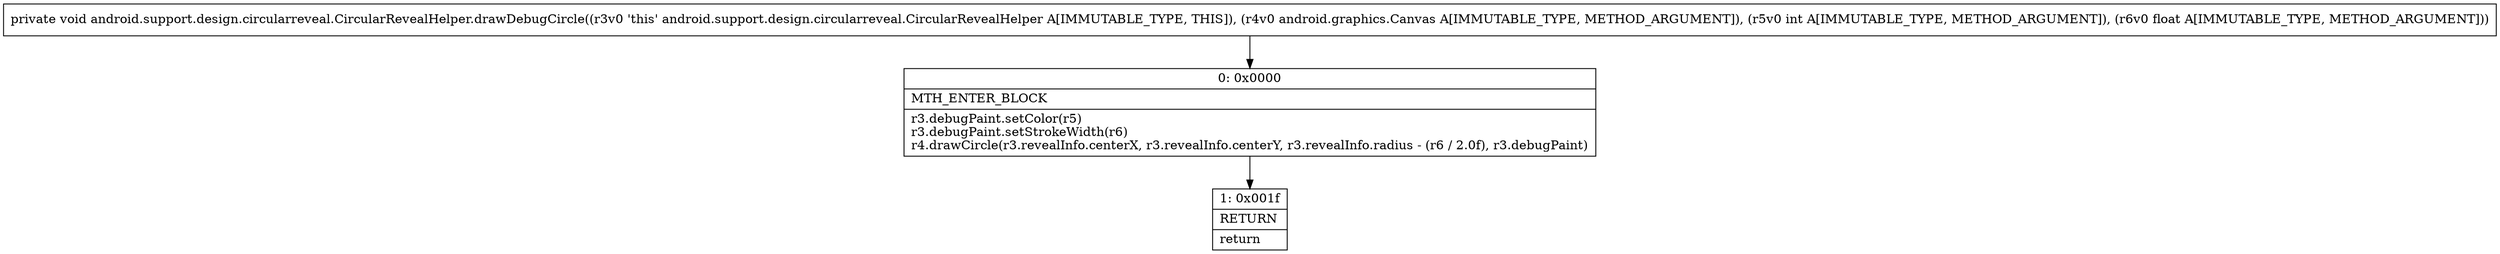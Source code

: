 digraph "CFG forandroid.support.design.circularreveal.CircularRevealHelper.drawDebugCircle(Landroid\/graphics\/Canvas;IF)V" {
Node_0 [shape=record,label="{0\:\ 0x0000|MTH_ENTER_BLOCK\l|r3.debugPaint.setColor(r5)\lr3.debugPaint.setStrokeWidth(r6)\lr4.drawCircle(r3.revealInfo.centerX, r3.revealInfo.centerY, r3.revealInfo.radius \- (r6 \/ 2.0f), r3.debugPaint)\l}"];
Node_1 [shape=record,label="{1\:\ 0x001f|RETURN\l|return\l}"];
MethodNode[shape=record,label="{private void android.support.design.circularreveal.CircularRevealHelper.drawDebugCircle((r3v0 'this' android.support.design.circularreveal.CircularRevealHelper A[IMMUTABLE_TYPE, THIS]), (r4v0 android.graphics.Canvas A[IMMUTABLE_TYPE, METHOD_ARGUMENT]), (r5v0 int A[IMMUTABLE_TYPE, METHOD_ARGUMENT]), (r6v0 float A[IMMUTABLE_TYPE, METHOD_ARGUMENT])) }"];
MethodNode -> Node_0;
Node_0 -> Node_1;
}

